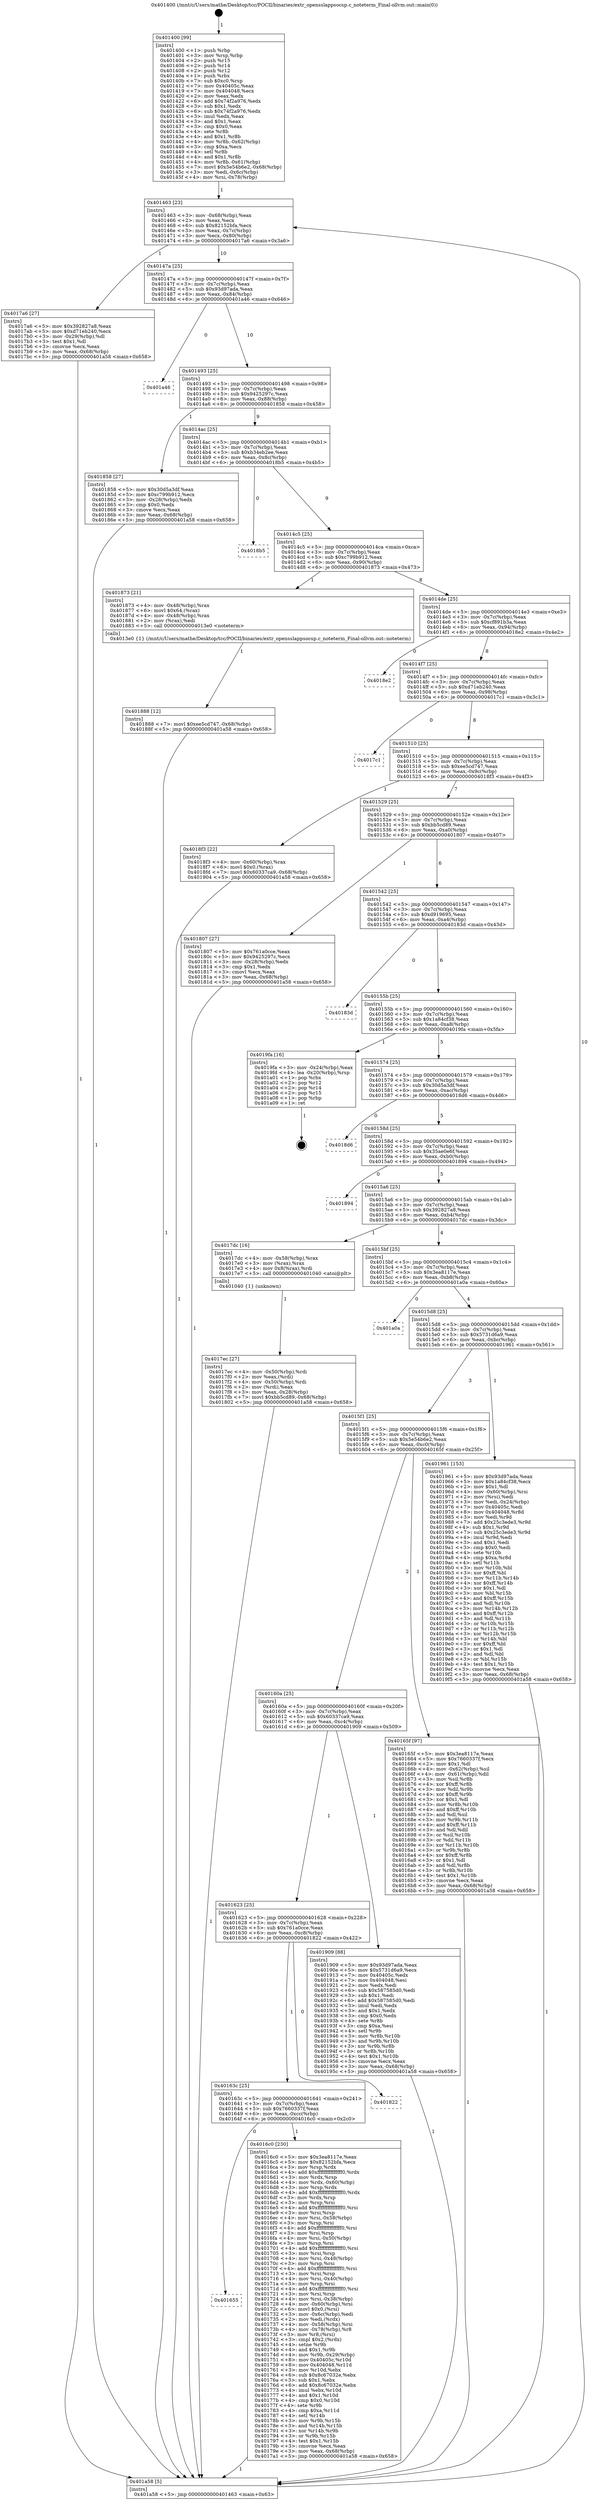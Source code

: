 digraph "0x401400" {
  label = "0x401400 (/mnt/c/Users/mathe/Desktop/tcc/POCII/binaries/extr_opensslappsocsp.c_noteterm_Final-ollvm.out::main(0))"
  labelloc = "t"
  node[shape=record]

  Entry [label="",width=0.3,height=0.3,shape=circle,fillcolor=black,style=filled]
  "0x401463" [label="{
     0x401463 [23]\l
     | [instrs]\l
     &nbsp;&nbsp;0x401463 \<+3\>: mov -0x68(%rbp),%eax\l
     &nbsp;&nbsp;0x401466 \<+2\>: mov %eax,%ecx\l
     &nbsp;&nbsp;0x401468 \<+6\>: sub $0x82152bfa,%ecx\l
     &nbsp;&nbsp;0x40146e \<+3\>: mov %eax,-0x7c(%rbp)\l
     &nbsp;&nbsp;0x401471 \<+3\>: mov %ecx,-0x80(%rbp)\l
     &nbsp;&nbsp;0x401474 \<+6\>: je 00000000004017a6 \<main+0x3a6\>\l
  }"]
  "0x4017a6" [label="{
     0x4017a6 [27]\l
     | [instrs]\l
     &nbsp;&nbsp;0x4017a6 \<+5\>: mov $0x392827a8,%eax\l
     &nbsp;&nbsp;0x4017ab \<+5\>: mov $0xd71eb240,%ecx\l
     &nbsp;&nbsp;0x4017b0 \<+3\>: mov -0x29(%rbp),%dl\l
     &nbsp;&nbsp;0x4017b3 \<+3\>: test $0x1,%dl\l
     &nbsp;&nbsp;0x4017b6 \<+3\>: cmovne %ecx,%eax\l
     &nbsp;&nbsp;0x4017b9 \<+3\>: mov %eax,-0x68(%rbp)\l
     &nbsp;&nbsp;0x4017bc \<+5\>: jmp 0000000000401a58 \<main+0x658\>\l
  }"]
  "0x40147a" [label="{
     0x40147a [25]\l
     | [instrs]\l
     &nbsp;&nbsp;0x40147a \<+5\>: jmp 000000000040147f \<main+0x7f\>\l
     &nbsp;&nbsp;0x40147f \<+3\>: mov -0x7c(%rbp),%eax\l
     &nbsp;&nbsp;0x401482 \<+5\>: sub $0x93d97ada,%eax\l
     &nbsp;&nbsp;0x401487 \<+6\>: mov %eax,-0x84(%rbp)\l
     &nbsp;&nbsp;0x40148d \<+6\>: je 0000000000401a46 \<main+0x646\>\l
  }"]
  Exit [label="",width=0.3,height=0.3,shape=circle,fillcolor=black,style=filled,peripheries=2]
  "0x401a46" [label="{
     0x401a46\l
  }", style=dashed]
  "0x401493" [label="{
     0x401493 [25]\l
     | [instrs]\l
     &nbsp;&nbsp;0x401493 \<+5\>: jmp 0000000000401498 \<main+0x98\>\l
     &nbsp;&nbsp;0x401498 \<+3\>: mov -0x7c(%rbp),%eax\l
     &nbsp;&nbsp;0x40149b \<+5\>: sub $0x9425297c,%eax\l
     &nbsp;&nbsp;0x4014a0 \<+6\>: mov %eax,-0x88(%rbp)\l
     &nbsp;&nbsp;0x4014a6 \<+6\>: je 0000000000401858 \<main+0x458\>\l
  }"]
  "0x401888" [label="{
     0x401888 [12]\l
     | [instrs]\l
     &nbsp;&nbsp;0x401888 \<+7\>: movl $0xee5cd747,-0x68(%rbp)\l
     &nbsp;&nbsp;0x40188f \<+5\>: jmp 0000000000401a58 \<main+0x658\>\l
  }"]
  "0x401858" [label="{
     0x401858 [27]\l
     | [instrs]\l
     &nbsp;&nbsp;0x401858 \<+5\>: mov $0x30d5a3df,%eax\l
     &nbsp;&nbsp;0x40185d \<+5\>: mov $0xc799b912,%ecx\l
     &nbsp;&nbsp;0x401862 \<+3\>: mov -0x28(%rbp),%edx\l
     &nbsp;&nbsp;0x401865 \<+3\>: cmp $0x0,%edx\l
     &nbsp;&nbsp;0x401868 \<+3\>: cmove %ecx,%eax\l
     &nbsp;&nbsp;0x40186b \<+3\>: mov %eax,-0x68(%rbp)\l
     &nbsp;&nbsp;0x40186e \<+5\>: jmp 0000000000401a58 \<main+0x658\>\l
  }"]
  "0x4014ac" [label="{
     0x4014ac [25]\l
     | [instrs]\l
     &nbsp;&nbsp;0x4014ac \<+5\>: jmp 00000000004014b1 \<main+0xb1\>\l
     &nbsp;&nbsp;0x4014b1 \<+3\>: mov -0x7c(%rbp),%eax\l
     &nbsp;&nbsp;0x4014b4 \<+5\>: sub $0xb34eb2ee,%eax\l
     &nbsp;&nbsp;0x4014b9 \<+6\>: mov %eax,-0x8c(%rbp)\l
     &nbsp;&nbsp;0x4014bf \<+6\>: je 00000000004018b5 \<main+0x4b5\>\l
  }"]
  "0x4017ec" [label="{
     0x4017ec [27]\l
     | [instrs]\l
     &nbsp;&nbsp;0x4017ec \<+4\>: mov -0x50(%rbp),%rdi\l
     &nbsp;&nbsp;0x4017f0 \<+2\>: mov %eax,(%rdi)\l
     &nbsp;&nbsp;0x4017f2 \<+4\>: mov -0x50(%rbp),%rdi\l
     &nbsp;&nbsp;0x4017f6 \<+2\>: mov (%rdi),%eax\l
     &nbsp;&nbsp;0x4017f8 \<+3\>: mov %eax,-0x28(%rbp)\l
     &nbsp;&nbsp;0x4017fb \<+7\>: movl $0xbb5cd89,-0x68(%rbp)\l
     &nbsp;&nbsp;0x401802 \<+5\>: jmp 0000000000401a58 \<main+0x658\>\l
  }"]
  "0x4018b5" [label="{
     0x4018b5\l
  }", style=dashed]
  "0x4014c5" [label="{
     0x4014c5 [25]\l
     | [instrs]\l
     &nbsp;&nbsp;0x4014c5 \<+5\>: jmp 00000000004014ca \<main+0xca\>\l
     &nbsp;&nbsp;0x4014ca \<+3\>: mov -0x7c(%rbp),%eax\l
     &nbsp;&nbsp;0x4014cd \<+5\>: sub $0xc799b912,%eax\l
     &nbsp;&nbsp;0x4014d2 \<+6\>: mov %eax,-0x90(%rbp)\l
     &nbsp;&nbsp;0x4014d8 \<+6\>: je 0000000000401873 \<main+0x473\>\l
  }"]
  "0x401655" [label="{
     0x401655\l
  }", style=dashed]
  "0x401873" [label="{
     0x401873 [21]\l
     | [instrs]\l
     &nbsp;&nbsp;0x401873 \<+4\>: mov -0x48(%rbp),%rax\l
     &nbsp;&nbsp;0x401877 \<+6\>: movl $0x64,(%rax)\l
     &nbsp;&nbsp;0x40187d \<+4\>: mov -0x48(%rbp),%rax\l
     &nbsp;&nbsp;0x401881 \<+2\>: mov (%rax),%edi\l
     &nbsp;&nbsp;0x401883 \<+5\>: call 00000000004013e0 \<noteterm\>\l
     | [calls]\l
     &nbsp;&nbsp;0x4013e0 \{1\} (/mnt/c/Users/mathe/Desktop/tcc/POCII/binaries/extr_opensslappsocsp.c_noteterm_Final-ollvm.out::noteterm)\l
  }"]
  "0x4014de" [label="{
     0x4014de [25]\l
     | [instrs]\l
     &nbsp;&nbsp;0x4014de \<+5\>: jmp 00000000004014e3 \<main+0xe3\>\l
     &nbsp;&nbsp;0x4014e3 \<+3\>: mov -0x7c(%rbp),%eax\l
     &nbsp;&nbsp;0x4014e6 \<+5\>: sub $0xcf891b3a,%eax\l
     &nbsp;&nbsp;0x4014eb \<+6\>: mov %eax,-0x94(%rbp)\l
     &nbsp;&nbsp;0x4014f1 \<+6\>: je 00000000004018e2 \<main+0x4e2\>\l
  }"]
  "0x4016c0" [label="{
     0x4016c0 [230]\l
     | [instrs]\l
     &nbsp;&nbsp;0x4016c0 \<+5\>: mov $0x3ea8117e,%eax\l
     &nbsp;&nbsp;0x4016c5 \<+5\>: mov $0x82152bfa,%ecx\l
     &nbsp;&nbsp;0x4016ca \<+3\>: mov %rsp,%rdx\l
     &nbsp;&nbsp;0x4016cd \<+4\>: add $0xfffffffffffffff0,%rdx\l
     &nbsp;&nbsp;0x4016d1 \<+3\>: mov %rdx,%rsp\l
     &nbsp;&nbsp;0x4016d4 \<+4\>: mov %rdx,-0x60(%rbp)\l
     &nbsp;&nbsp;0x4016d8 \<+3\>: mov %rsp,%rdx\l
     &nbsp;&nbsp;0x4016db \<+4\>: add $0xfffffffffffffff0,%rdx\l
     &nbsp;&nbsp;0x4016df \<+3\>: mov %rdx,%rsp\l
     &nbsp;&nbsp;0x4016e2 \<+3\>: mov %rsp,%rsi\l
     &nbsp;&nbsp;0x4016e5 \<+4\>: add $0xfffffffffffffff0,%rsi\l
     &nbsp;&nbsp;0x4016e9 \<+3\>: mov %rsi,%rsp\l
     &nbsp;&nbsp;0x4016ec \<+4\>: mov %rsi,-0x58(%rbp)\l
     &nbsp;&nbsp;0x4016f0 \<+3\>: mov %rsp,%rsi\l
     &nbsp;&nbsp;0x4016f3 \<+4\>: add $0xfffffffffffffff0,%rsi\l
     &nbsp;&nbsp;0x4016f7 \<+3\>: mov %rsi,%rsp\l
     &nbsp;&nbsp;0x4016fa \<+4\>: mov %rsi,-0x50(%rbp)\l
     &nbsp;&nbsp;0x4016fe \<+3\>: mov %rsp,%rsi\l
     &nbsp;&nbsp;0x401701 \<+4\>: add $0xfffffffffffffff0,%rsi\l
     &nbsp;&nbsp;0x401705 \<+3\>: mov %rsi,%rsp\l
     &nbsp;&nbsp;0x401708 \<+4\>: mov %rsi,-0x48(%rbp)\l
     &nbsp;&nbsp;0x40170c \<+3\>: mov %rsp,%rsi\l
     &nbsp;&nbsp;0x40170f \<+4\>: add $0xfffffffffffffff0,%rsi\l
     &nbsp;&nbsp;0x401713 \<+3\>: mov %rsi,%rsp\l
     &nbsp;&nbsp;0x401716 \<+4\>: mov %rsi,-0x40(%rbp)\l
     &nbsp;&nbsp;0x40171a \<+3\>: mov %rsp,%rsi\l
     &nbsp;&nbsp;0x40171d \<+4\>: add $0xfffffffffffffff0,%rsi\l
     &nbsp;&nbsp;0x401721 \<+3\>: mov %rsi,%rsp\l
     &nbsp;&nbsp;0x401724 \<+4\>: mov %rsi,-0x38(%rbp)\l
     &nbsp;&nbsp;0x401728 \<+4\>: mov -0x60(%rbp),%rsi\l
     &nbsp;&nbsp;0x40172c \<+6\>: movl $0x0,(%rsi)\l
     &nbsp;&nbsp;0x401732 \<+3\>: mov -0x6c(%rbp),%edi\l
     &nbsp;&nbsp;0x401735 \<+2\>: mov %edi,(%rdx)\l
     &nbsp;&nbsp;0x401737 \<+4\>: mov -0x58(%rbp),%rsi\l
     &nbsp;&nbsp;0x40173b \<+4\>: mov -0x78(%rbp),%r8\l
     &nbsp;&nbsp;0x40173f \<+3\>: mov %r8,(%rsi)\l
     &nbsp;&nbsp;0x401742 \<+3\>: cmpl $0x2,(%rdx)\l
     &nbsp;&nbsp;0x401745 \<+4\>: setne %r9b\l
     &nbsp;&nbsp;0x401749 \<+4\>: and $0x1,%r9b\l
     &nbsp;&nbsp;0x40174d \<+4\>: mov %r9b,-0x29(%rbp)\l
     &nbsp;&nbsp;0x401751 \<+8\>: mov 0x40405c,%r10d\l
     &nbsp;&nbsp;0x401759 \<+8\>: mov 0x404048,%r11d\l
     &nbsp;&nbsp;0x401761 \<+3\>: mov %r10d,%ebx\l
     &nbsp;&nbsp;0x401764 \<+6\>: sub $0x8c67032e,%ebx\l
     &nbsp;&nbsp;0x40176a \<+3\>: sub $0x1,%ebx\l
     &nbsp;&nbsp;0x40176d \<+6\>: add $0x8c67032e,%ebx\l
     &nbsp;&nbsp;0x401773 \<+4\>: imul %ebx,%r10d\l
     &nbsp;&nbsp;0x401777 \<+4\>: and $0x1,%r10d\l
     &nbsp;&nbsp;0x40177b \<+4\>: cmp $0x0,%r10d\l
     &nbsp;&nbsp;0x40177f \<+4\>: sete %r9b\l
     &nbsp;&nbsp;0x401783 \<+4\>: cmp $0xa,%r11d\l
     &nbsp;&nbsp;0x401787 \<+4\>: setl %r14b\l
     &nbsp;&nbsp;0x40178b \<+3\>: mov %r9b,%r15b\l
     &nbsp;&nbsp;0x40178e \<+3\>: and %r14b,%r15b\l
     &nbsp;&nbsp;0x401791 \<+3\>: xor %r14b,%r9b\l
     &nbsp;&nbsp;0x401794 \<+3\>: or %r9b,%r15b\l
     &nbsp;&nbsp;0x401797 \<+4\>: test $0x1,%r15b\l
     &nbsp;&nbsp;0x40179b \<+3\>: cmovne %ecx,%eax\l
     &nbsp;&nbsp;0x40179e \<+3\>: mov %eax,-0x68(%rbp)\l
     &nbsp;&nbsp;0x4017a1 \<+5\>: jmp 0000000000401a58 \<main+0x658\>\l
  }"]
  "0x4018e2" [label="{
     0x4018e2\l
  }", style=dashed]
  "0x4014f7" [label="{
     0x4014f7 [25]\l
     | [instrs]\l
     &nbsp;&nbsp;0x4014f7 \<+5\>: jmp 00000000004014fc \<main+0xfc\>\l
     &nbsp;&nbsp;0x4014fc \<+3\>: mov -0x7c(%rbp),%eax\l
     &nbsp;&nbsp;0x4014ff \<+5\>: sub $0xd71eb240,%eax\l
     &nbsp;&nbsp;0x401504 \<+6\>: mov %eax,-0x98(%rbp)\l
     &nbsp;&nbsp;0x40150a \<+6\>: je 00000000004017c1 \<main+0x3c1\>\l
  }"]
  "0x40163c" [label="{
     0x40163c [25]\l
     | [instrs]\l
     &nbsp;&nbsp;0x40163c \<+5\>: jmp 0000000000401641 \<main+0x241\>\l
     &nbsp;&nbsp;0x401641 \<+3\>: mov -0x7c(%rbp),%eax\l
     &nbsp;&nbsp;0x401644 \<+5\>: sub $0x7660337f,%eax\l
     &nbsp;&nbsp;0x401649 \<+6\>: mov %eax,-0xcc(%rbp)\l
     &nbsp;&nbsp;0x40164f \<+6\>: je 00000000004016c0 \<main+0x2c0\>\l
  }"]
  "0x4017c1" [label="{
     0x4017c1\l
  }", style=dashed]
  "0x401510" [label="{
     0x401510 [25]\l
     | [instrs]\l
     &nbsp;&nbsp;0x401510 \<+5\>: jmp 0000000000401515 \<main+0x115\>\l
     &nbsp;&nbsp;0x401515 \<+3\>: mov -0x7c(%rbp),%eax\l
     &nbsp;&nbsp;0x401518 \<+5\>: sub $0xee5cd747,%eax\l
     &nbsp;&nbsp;0x40151d \<+6\>: mov %eax,-0x9c(%rbp)\l
     &nbsp;&nbsp;0x401523 \<+6\>: je 00000000004018f3 \<main+0x4f3\>\l
  }"]
  "0x401822" [label="{
     0x401822\l
  }", style=dashed]
  "0x4018f3" [label="{
     0x4018f3 [22]\l
     | [instrs]\l
     &nbsp;&nbsp;0x4018f3 \<+4\>: mov -0x60(%rbp),%rax\l
     &nbsp;&nbsp;0x4018f7 \<+6\>: movl $0x0,(%rax)\l
     &nbsp;&nbsp;0x4018fd \<+7\>: movl $0x60337ca9,-0x68(%rbp)\l
     &nbsp;&nbsp;0x401904 \<+5\>: jmp 0000000000401a58 \<main+0x658\>\l
  }"]
  "0x401529" [label="{
     0x401529 [25]\l
     | [instrs]\l
     &nbsp;&nbsp;0x401529 \<+5\>: jmp 000000000040152e \<main+0x12e\>\l
     &nbsp;&nbsp;0x40152e \<+3\>: mov -0x7c(%rbp),%eax\l
     &nbsp;&nbsp;0x401531 \<+5\>: sub $0xbb5cd89,%eax\l
     &nbsp;&nbsp;0x401536 \<+6\>: mov %eax,-0xa0(%rbp)\l
     &nbsp;&nbsp;0x40153c \<+6\>: je 0000000000401807 \<main+0x407\>\l
  }"]
  "0x401623" [label="{
     0x401623 [25]\l
     | [instrs]\l
     &nbsp;&nbsp;0x401623 \<+5\>: jmp 0000000000401628 \<main+0x228\>\l
     &nbsp;&nbsp;0x401628 \<+3\>: mov -0x7c(%rbp),%eax\l
     &nbsp;&nbsp;0x40162b \<+5\>: sub $0x761a0cce,%eax\l
     &nbsp;&nbsp;0x401630 \<+6\>: mov %eax,-0xc8(%rbp)\l
     &nbsp;&nbsp;0x401636 \<+6\>: je 0000000000401822 \<main+0x422\>\l
  }"]
  "0x401807" [label="{
     0x401807 [27]\l
     | [instrs]\l
     &nbsp;&nbsp;0x401807 \<+5\>: mov $0x761a0cce,%eax\l
     &nbsp;&nbsp;0x40180c \<+5\>: mov $0x9425297c,%ecx\l
     &nbsp;&nbsp;0x401811 \<+3\>: mov -0x28(%rbp),%edx\l
     &nbsp;&nbsp;0x401814 \<+3\>: cmp $0x1,%edx\l
     &nbsp;&nbsp;0x401817 \<+3\>: cmovl %ecx,%eax\l
     &nbsp;&nbsp;0x40181a \<+3\>: mov %eax,-0x68(%rbp)\l
     &nbsp;&nbsp;0x40181d \<+5\>: jmp 0000000000401a58 \<main+0x658\>\l
  }"]
  "0x401542" [label="{
     0x401542 [25]\l
     | [instrs]\l
     &nbsp;&nbsp;0x401542 \<+5\>: jmp 0000000000401547 \<main+0x147\>\l
     &nbsp;&nbsp;0x401547 \<+3\>: mov -0x7c(%rbp),%eax\l
     &nbsp;&nbsp;0x40154a \<+5\>: sub $0xd919695,%eax\l
     &nbsp;&nbsp;0x40154f \<+6\>: mov %eax,-0xa4(%rbp)\l
     &nbsp;&nbsp;0x401555 \<+6\>: je 000000000040183d \<main+0x43d\>\l
  }"]
  "0x401909" [label="{
     0x401909 [88]\l
     | [instrs]\l
     &nbsp;&nbsp;0x401909 \<+5\>: mov $0x93d97ada,%eax\l
     &nbsp;&nbsp;0x40190e \<+5\>: mov $0x5731d6a9,%ecx\l
     &nbsp;&nbsp;0x401913 \<+7\>: mov 0x40405c,%edx\l
     &nbsp;&nbsp;0x40191a \<+7\>: mov 0x404048,%esi\l
     &nbsp;&nbsp;0x401921 \<+2\>: mov %edx,%edi\l
     &nbsp;&nbsp;0x401923 \<+6\>: sub $0x587585d0,%edi\l
     &nbsp;&nbsp;0x401929 \<+3\>: sub $0x1,%edi\l
     &nbsp;&nbsp;0x40192c \<+6\>: add $0x587585d0,%edi\l
     &nbsp;&nbsp;0x401932 \<+3\>: imul %edi,%edx\l
     &nbsp;&nbsp;0x401935 \<+3\>: and $0x1,%edx\l
     &nbsp;&nbsp;0x401938 \<+3\>: cmp $0x0,%edx\l
     &nbsp;&nbsp;0x40193b \<+4\>: sete %r8b\l
     &nbsp;&nbsp;0x40193f \<+3\>: cmp $0xa,%esi\l
     &nbsp;&nbsp;0x401942 \<+4\>: setl %r9b\l
     &nbsp;&nbsp;0x401946 \<+3\>: mov %r8b,%r10b\l
     &nbsp;&nbsp;0x401949 \<+3\>: and %r9b,%r10b\l
     &nbsp;&nbsp;0x40194c \<+3\>: xor %r9b,%r8b\l
     &nbsp;&nbsp;0x40194f \<+3\>: or %r8b,%r10b\l
     &nbsp;&nbsp;0x401952 \<+4\>: test $0x1,%r10b\l
     &nbsp;&nbsp;0x401956 \<+3\>: cmovne %ecx,%eax\l
     &nbsp;&nbsp;0x401959 \<+3\>: mov %eax,-0x68(%rbp)\l
     &nbsp;&nbsp;0x40195c \<+5\>: jmp 0000000000401a58 \<main+0x658\>\l
  }"]
  "0x40183d" [label="{
     0x40183d\l
  }", style=dashed]
  "0x40155b" [label="{
     0x40155b [25]\l
     | [instrs]\l
     &nbsp;&nbsp;0x40155b \<+5\>: jmp 0000000000401560 \<main+0x160\>\l
     &nbsp;&nbsp;0x401560 \<+3\>: mov -0x7c(%rbp),%eax\l
     &nbsp;&nbsp;0x401563 \<+5\>: sub $0x1a84cf38,%eax\l
     &nbsp;&nbsp;0x401568 \<+6\>: mov %eax,-0xa8(%rbp)\l
     &nbsp;&nbsp;0x40156e \<+6\>: je 00000000004019fa \<main+0x5fa\>\l
  }"]
  "0x401400" [label="{
     0x401400 [99]\l
     | [instrs]\l
     &nbsp;&nbsp;0x401400 \<+1\>: push %rbp\l
     &nbsp;&nbsp;0x401401 \<+3\>: mov %rsp,%rbp\l
     &nbsp;&nbsp;0x401404 \<+2\>: push %r15\l
     &nbsp;&nbsp;0x401406 \<+2\>: push %r14\l
     &nbsp;&nbsp;0x401408 \<+2\>: push %r12\l
     &nbsp;&nbsp;0x40140a \<+1\>: push %rbx\l
     &nbsp;&nbsp;0x40140b \<+7\>: sub $0xc0,%rsp\l
     &nbsp;&nbsp;0x401412 \<+7\>: mov 0x40405c,%eax\l
     &nbsp;&nbsp;0x401419 \<+7\>: mov 0x404048,%ecx\l
     &nbsp;&nbsp;0x401420 \<+2\>: mov %eax,%edx\l
     &nbsp;&nbsp;0x401422 \<+6\>: add $0x74f2a976,%edx\l
     &nbsp;&nbsp;0x401428 \<+3\>: sub $0x1,%edx\l
     &nbsp;&nbsp;0x40142b \<+6\>: sub $0x74f2a976,%edx\l
     &nbsp;&nbsp;0x401431 \<+3\>: imul %edx,%eax\l
     &nbsp;&nbsp;0x401434 \<+3\>: and $0x1,%eax\l
     &nbsp;&nbsp;0x401437 \<+3\>: cmp $0x0,%eax\l
     &nbsp;&nbsp;0x40143a \<+4\>: sete %r8b\l
     &nbsp;&nbsp;0x40143e \<+4\>: and $0x1,%r8b\l
     &nbsp;&nbsp;0x401442 \<+4\>: mov %r8b,-0x62(%rbp)\l
     &nbsp;&nbsp;0x401446 \<+3\>: cmp $0xa,%ecx\l
     &nbsp;&nbsp;0x401449 \<+4\>: setl %r8b\l
     &nbsp;&nbsp;0x40144d \<+4\>: and $0x1,%r8b\l
     &nbsp;&nbsp;0x401451 \<+4\>: mov %r8b,-0x61(%rbp)\l
     &nbsp;&nbsp;0x401455 \<+7\>: movl $0x5e54b6e2,-0x68(%rbp)\l
     &nbsp;&nbsp;0x40145c \<+3\>: mov %edi,-0x6c(%rbp)\l
     &nbsp;&nbsp;0x40145f \<+4\>: mov %rsi,-0x78(%rbp)\l
  }"]
  "0x4019fa" [label="{
     0x4019fa [16]\l
     | [instrs]\l
     &nbsp;&nbsp;0x4019fa \<+3\>: mov -0x24(%rbp),%eax\l
     &nbsp;&nbsp;0x4019fd \<+4\>: lea -0x20(%rbp),%rsp\l
     &nbsp;&nbsp;0x401a01 \<+1\>: pop %rbx\l
     &nbsp;&nbsp;0x401a02 \<+2\>: pop %r12\l
     &nbsp;&nbsp;0x401a04 \<+2\>: pop %r14\l
     &nbsp;&nbsp;0x401a06 \<+2\>: pop %r15\l
     &nbsp;&nbsp;0x401a08 \<+1\>: pop %rbp\l
     &nbsp;&nbsp;0x401a09 \<+1\>: ret\l
  }"]
  "0x401574" [label="{
     0x401574 [25]\l
     | [instrs]\l
     &nbsp;&nbsp;0x401574 \<+5\>: jmp 0000000000401579 \<main+0x179\>\l
     &nbsp;&nbsp;0x401579 \<+3\>: mov -0x7c(%rbp),%eax\l
     &nbsp;&nbsp;0x40157c \<+5\>: sub $0x30d5a3df,%eax\l
     &nbsp;&nbsp;0x401581 \<+6\>: mov %eax,-0xac(%rbp)\l
     &nbsp;&nbsp;0x401587 \<+6\>: je 00000000004018d6 \<main+0x4d6\>\l
  }"]
  "0x401a58" [label="{
     0x401a58 [5]\l
     | [instrs]\l
     &nbsp;&nbsp;0x401a58 \<+5\>: jmp 0000000000401463 \<main+0x63\>\l
  }"]
  "0x4018d6" [label="{
     0x4018d6\l
  }", style=dashed]
  "0x40158d" [label="{
     0x40158d [25]\l
     | [instrs]\l
     &nbsp;&nbsp;0x40158d \<+5\>: jmp 0000000000401592 \<main+0x192\>\l
     &nbsp;&nbsp;0x401592 \<+3\>: mov -0x7c(%rbp),%eax\l
     &nbsp;&nbsp;0x401595 \<+5\>: sub $0x35ae0e6f,%eax\l
     &nbsp;&nbsp;0x40159a \<+6\>: mov %eax,-0xb0(%rbp)\l
     &nbsp;&nbsp;0x4015a0 \<+6\>: je 0000000000401894 \<main+0x494\>\l
  }"]
  "0x40160a" [label="{
     0x40160a [25]\l
     | [instrs]\l
     &nbsp;&nbsp;0x40160a \<+5\>: jmp 000000000040160f \<main+0x20f\>\l
     &nbsp;&nbsp;0x40160f \<+3\>: mov -0x7c(%rbp),%eax\l
     &nbsp;&nbsp;0x401612 \<+5\>: sub $0x60337ca9,%eax\l
     &nbsp;&nbsp;0x401617 \<+6\>: mov %eax,-0xc4(%rbp)\l
     &nbsp;&nbsp;0x40161d \<+6\>: je 0000000000401909 \<main+0x509\>\l
  }"]
  "0x401894" [label="{
     0x401894\l
  }", style=dashed]
  "0x4015a6" [label="{
     0x4015a6 [25]\l
     | [instrs]\l
     &nbsp;&nbsp;0x4015a6 \<+5\>: jmp 00000000004015ab \<main+0x1ab\>\l
     &nbsp;&nbsp;0x4015ab \<+3\>: mov -0x7c(%rbp),%eax\l
     &nbsp;&nbsp;0x4015ae \<+5\>: sub $0x392827a8,%eax\l
     &nbsp;&nbsp;0x4015b3 \<+6\>: mov %eax,-0xb4(%rbp)\l
     &nbsp;&nbsp;0x4015b9 \<+6\>: je 00000000004017dc \<main+0x3dc\>\l
  }"]
  "0x40165f" [label="{
     0x40165f [97]\l
     | [instrs]\l
     &nbsp;&nbsp;0x40165f \<+5\>: mov $0x3ea8117e,%eax\l
     &nbsp;&nbsp;0x401664 \<+5\>: mov $0x7660337f,%ecx\l
     &nbsp;&nbsp;0x401669 \<+2\>: mov $0x1,%dl\l
     &nbsp;&nbsp;0x40166b \<+4\>: mov -0x62(%rbp),%sil\l
     &nbsp;&nbsp;0x40166f \<+4\>: mov -0x61(%rbp),%dil\l
     &nbsp;&nbsp;0x401673 \<+3\>: mov %sil,%r8b\l
     &nbsp;&nbsp;0x401676 \<+4\>: xor $0xff,%r8b\l
     &nbsp;&nbsp;0x40167a \<+3\>: mov %dil,%r9b\l
     &nbsp;&nbsp;0x40167d \<+4\>: xor $0xff,%r9b\l
     &nbsp;&nbsp;0x401681 \<+3\>: xor $0x1,%dl\l
     &nbsp;&nbsp;0x401684 \<+3\>: mov %r8b,%r10b\l
     &nbsp;&nbsp;0x401687 \<+4\>: and $0xff,%r10b\l
     &nbsp;&nbsp;0x40168b \<+3\>: and %dl,%sil\l
     &nbsp;&nbsp;0x40168e \<+3\>: mov %r9b,%r11b\l
     &nbsp;&nbsp;0x401691 \<+4\>: and $0xff,%r11b\l
     &nbsp;&nbsp;0x401695 \<+3\>: and %dl,%dil\l
     &nbsp;&nbsp;0x401698 \<+3\>: or %sil,%r10b\l
     &nbsp;&nbsp;0x40169b \<+3\>: or %dil,%r11b\l
     &nbsp;&nbsp;0x40169e \<+3\>: xor %r11b,%r10b\l
     &nbsp;&nbsp;0x4016a1 \<+3\>: or %r9b,%r8b\l
     &nbsp;&nbsp;0x4016a4 \<+4\>: xor $0xff,%r8b\l
     &nbsp;&nbsp;0x4016a8 \<+3\>: or $0x1,%dl\l
     &nbsp;&nbsp;0x4016ab \<+3\>: and %dl,%r8b\l
     &nbsp;&nbsp;0x4016ae \<+3\>: or %r8b,%r10b\l
     &nbsp;&nbsp;0x4016b1 \<+4\>: test $0x1,%r10b\l
     &nbsp;&nbsp;0x4016b5 \<+3\>: cmovne %ecx,%eax\l
     &nbsp;&nbsp;0x4016b8 \<+3\>: mov %eax,-0x68(%rbp)\l
     &nbsp;&nbsp;0x4016bb \<+5\>: jmp 0000000000401a58 \<main+0x658\>\l
  }"]
  "0x4017dc" [label="{
     0x4017dc [16]\l
     | [instrs]\l
     &nbsp;&nbsp;0x4017dc \<+4\>: mov -0x58(%rbp),%rax\l
     &nbsp;&nbsp;0x4017e0 \<+3\>: mov (%rax),%rax\l
     &nbsp;&nbsp;0x4017e3 \<+4\>: mov 0x8(%rax),%rdi\l
     &nbsp;&nbsp;0x4017e7 \<+5\>: call 0000000000401040 \<atoi@plt\>\l
     | [calls]\l
     &nbsp;&nbsp;0x401040 \{1\} (unknown)\l
  }"]
  "0x4015bf" [label="{
     0x4015bf [25]\l
     | [instrs]\l
     &nbsp;&nbsp;0x4015bf \<+5\>: jmp 00000000004015c4 \<main+0x1c4\>\l
     &nbsp;&nbsp;0x4015c4 \<+3\>: mov -0x7c(%rbp),%eax\l
     &nbsp;&nbsp;0x4015c7 \<+5\>: sub $0x3ea8117e,%eax\l
     &nbsp;&nbsp;0x4015cc \<+6\>: mov %eax,-0xb8(%rbp)\l
     &nbsp;&nbsp;0x4015d2 \<+6\>: je 0000000000401a0a \<main+0x60a\>\l
  }"]
  "0x4015f1" [label="{
     0x4015f1 [25]\l
     | [instrs]\l
     &nbsp;&nbsp;0x4015f1 \<+5\>: jmp 00000000004015f6 \<main+0x1f6\>\l
     &nbsp;&nbsp;0x4015f6 \<+3\>: mov -0x7c(%rbp),%eax\l
     &nbsp;&nbsp;0x4015f9 \<+5\>: sub $0x5e54b6e2,%eax\l
     &nbsp;&nbsp;0x4015fe \<+6\>: mov %eax,-0xc0(%rbp)\l
     &nbsp;&nbsp;0x401604 \<+6\>: je 000000000040165f \<main+0x25f\>\l
  }"]
  "0x401a0a" [label="{
     0x401a0a\l
  }", style=dashed]
  "0x4015d8" [label="{
     0x4015d8 [25]\l
     | [instrs]\l
     &nbsp;&nbsp;0x4015d8 \<+5\>: jmp 00000000004015dd \<main+0x1dd\>\l
     &nbsp;&nbsp;0x4015dd \<+3\>: mov -0x7c(%rbp),%eax\l
     &nbsp;&nbsp;0x4015e0 \<+5\>: sub $0x5731d6a9,%eax\l
     &nbsp;&nbsp;0x4015e5 \<+6\>: mov %eax,-0xbc(%rbp)\l
     &nbsp;&nbsp;0x4015eb \<+6\>: je 0000000000401961 \<main+0x561\>\l
  }"]
  "0x401961" [label="{
     0x401961 [153]\l
     | [instrs]\l
     &nbsp;&nbsp;0x401961 \<+5\>: mov $0x93d97ada,%eax\l
     &nbsp;&nbsp;0x401966 \<+5\>: mov $0x1a84cf38,%ecx\l
     &nbsp;&nbsp;0x40196b \<+2\>: mov $0x1,%dl\l
     &nbsp;&nbsp;0x40196d \<+4\>: mov -0x60(%rbp),%rsi\l
     &nbsp;&nbsp;0x401971 \<+2\>: mov (%rsi),%edi\l
     &nbsp;&nbsp;0x401973 \<+3\>: mov %edi,-0x24(%rbp)\l
     &nbsp;&nbsp;0x401976 \<+7\>: mov 0x40405c,%edi\l
     &nbsp;&nbsp;0x40197d \<+8\>: mov 0x404048,%r8d\l
     &nbsp;&nbsp;0x401985 \<+3\>: mov %edi,%r9d\l
     &nbsp;&nbsp;0x401988 \<+7\>: add $0x25c3ede3,%r9d\l
     &nbsp;&nbsp;0x40198f \<+4\>: sub $0x1,%r9d\l
     &nbsp;&nbsp;0x401993 \<+7\>: sub $0x25c3ede3,%r9d\l
     &nbsp;&nbsp;0x40199a \<+4\>: imul %r9d,%edi\l
     &nbsp;&nbsp;0x40199e \<+3\>: and $0x1,%edi\l
     &nbsp;&nbsp;0x4019a1 \<+3\>: cmp $0x0,%edi\l
     &nbsp;&nbsp;0x4019a4 \<+4\>: sete %r10b\l
     &nbsp;&nbsp;0x4019a8 \<+4\>: cmp $0xa,%r8d\l
     &nbsp;&nbsp;0x4019ac \<+4\>: setl %r11b\l
     &nbsp;&nbsp;0x4019b0 \<+3\>: mov %r10b,%bl\l
     &nbsp;&nbsp;0x4019b3 \<+3\>: xor $0xff,%bl\l
     &nbsp;&nbsp;0x4019b6 \<+3\>: mov %r11b,%r14b\l
     &nbsp;&nbsp;0x4019b9 \<+4\>: xor $0xff,%r14b\l
     &nbsp;&nbsp;0x4019bd \<+3\>: xor $0x1,%dl\l
     &nbsp;&nbsp;0x4019c0 \<+3\>: mov %bl,%r15b\l
     &nbsp;&nbsp;0x4019c3 \<+4\>: and $0xff,%r15b\l
     &nbsp;&nbsp;0x4019c7 \<+3\>: and %dl,%r10b\l
     &nbsp;&nbsp;0x4019ca \<+3\>: mov %r14b,%r12b\l
     &nbsp;&nbsp;0x4019cd \<+4\>: and $0xff,%r12b\l
     &nbsp;&nbsp;0x4019d1 \<+3\>: and %dl,%r11b\l
     &nbsp;&nbsp;0x4019d4 \<+3\>: or %r10b,%r15b\l
     &nbsp;&nbsp;0x4019d7 \<+3\>: or %r11b,%r12b\l
     &nbsp;&nbsp;0x4019da \<+3\>: xor %r12b,%r15b\l
     &nbsp;&nbsp;0x4019dd \<+3\>: or %r14b,%bl\l
     &nbsp;&nbsp;0x4019e0 \<+3\>: xor $0xff,%bl\l
     &nbsp;&nbsp;0x4019e3 \<+3\>: or $0x1,%dl\l
     &nbsp;&nbsp;0x4019e6 \<+2\>: and %dl,%bl\l
     &nbsp;&nbsp;0x4019e8 \<+3\>: or %bl,%r15b\l
     &nbsp;&nbsp;0x4019eb \<+4\>: test $0x1,%r15b\l
     &nbsp;&nbsp;0x4019ef \<+3\>: cmovne %ecx,%eax\l
     &nbsp;&nbsp;0x4019f2 \<+3\>: mov %eax,-0x68(%rbp)\l
     &nbsp;&nbsp;0x4019f5 \<+5\>: jmp 0000000000401a58 \<main+0x658\>\l
  }"]
  Entry -> "0x401400" [label=" 1"]
  "0x401463" -> "0x4017a6" [label=" 1"]
  "0x401463" -> "0x40147a" [label=" 10"]
  "0x4019fa" -> Exit [label=" 1"]
  "0x40147a" -> "0x401a46" [label=" 0"]
  "0x40147a" -> "0x401493" [label=" 10"]
  "0x401961" -> "0x401a58" [label=" 1"]
  "0x401493" -> "0x401858" [label=" 1"]
  "0x401493" -> "0x4014ac" [label=" 9"]
  "0x401909" -> "0x401a58" [label=" 1"]
  "0x4014ac" -> "0x4018b5" [label=" 0"]
  "0x4014ac" -> "0x4014c5" [label=" 9"]
  "0x4018f3" -> "0x401a58" [label=" 1"]
  "0x4014c5" -> "0x401873" [label=" 1"]
  "0x4014c5" -> "0x4014de" [label=" 8"]
  "0x401888" -> "0x401a58" [label=" 1"]
  "0x4014de" -> "0x4018e2" [label=" 0"]
  "0x4014de" -> "0x4014f7" [label=" 8"]
  "0x401873" -> "0x401888" [label=" 1"]
  "0x4014f7" -> "0x4017c1" [label=" 0"]
  "0x4014f7" -> "0x401510" [label=" 8"]
  "0x401807" -> "0x401a58" [label=" 1"]
  "0x401510" -> "0x4018f3" [label=" 1"]
  "0x401510" -> "0x401529" [label=" 7"]
  "0x4017ec" -> "0x401a58" [label=" 1"]
  "0x401529" -> "0x401807" [label=" 1"]
  "0x401529" -> "0x401542" [label=" 6"]
  "0x4017a6" -> "0x401a58" [label=" 1"]
  "0x401542" -> "0x40183d" [label=" 0"]
  "0x401542" -> "0x40155b" [label=" 6"]
  "0x4016c0" -> "0x401a58" [label=" 1"]
  "0x40155b" -> "0x4019fa" [label=" 1"]
  "0x40155b" -> "0x401574" [label=" 5"]
  "0x40163c" -> "0x4016c0" [label=" 1"]
  "0x401574" -> "0x4018d6" [label=" 0"]
  "0x401574" -> "0x40158d" [label=" 5"]
  "0x401858" -> "0x401a58" [label=" 1"]
  "0x40158d" -> "0x401894" [label=" 0"]
  "0x40158d" -> "0x4015a6" [label=" 5"]
  "0x401623" -> "0x40163c" [label=" 1"]
  "0x4015a6" -> "0x4017dc" [label=" 1"]
  "0x4015a6" -> "0x4015bf" [label=" 4"]
  "0x401623" -> "0x401822" [label=" 0"]
  "0x4015bf" -> "0x401a0a" [label=" 0"]
  "0x4015bf" -> "0x4015d8" [label=" 4"]
  "0x40160a" -> "0x401623" [label=" 1"]
  "0x4015d8" -> "0x401961" [label=" 1"]
  "0x4015d8" -> "0x4015f1" [label=" 3"]
  "0x4017dc" -> "0x4017ec" [label=" 1"]
  "0x4015f1" -> "0x40165f" [label=" 1"]
  "0x4015f1" -> "0x40160a" [label=" 2"]
  "0x40165f" -> "0x401a58" [label=" 1"]
  "0x401400" -> "0x401463" [label=" 1"]
  "0x401a58" -> "0x401463" [label=" 10"]
  "0x40163c" -> "0x401655" [label=" 0"]
  "0x40160a" -> "0x401909" [label=" 1"]
}
